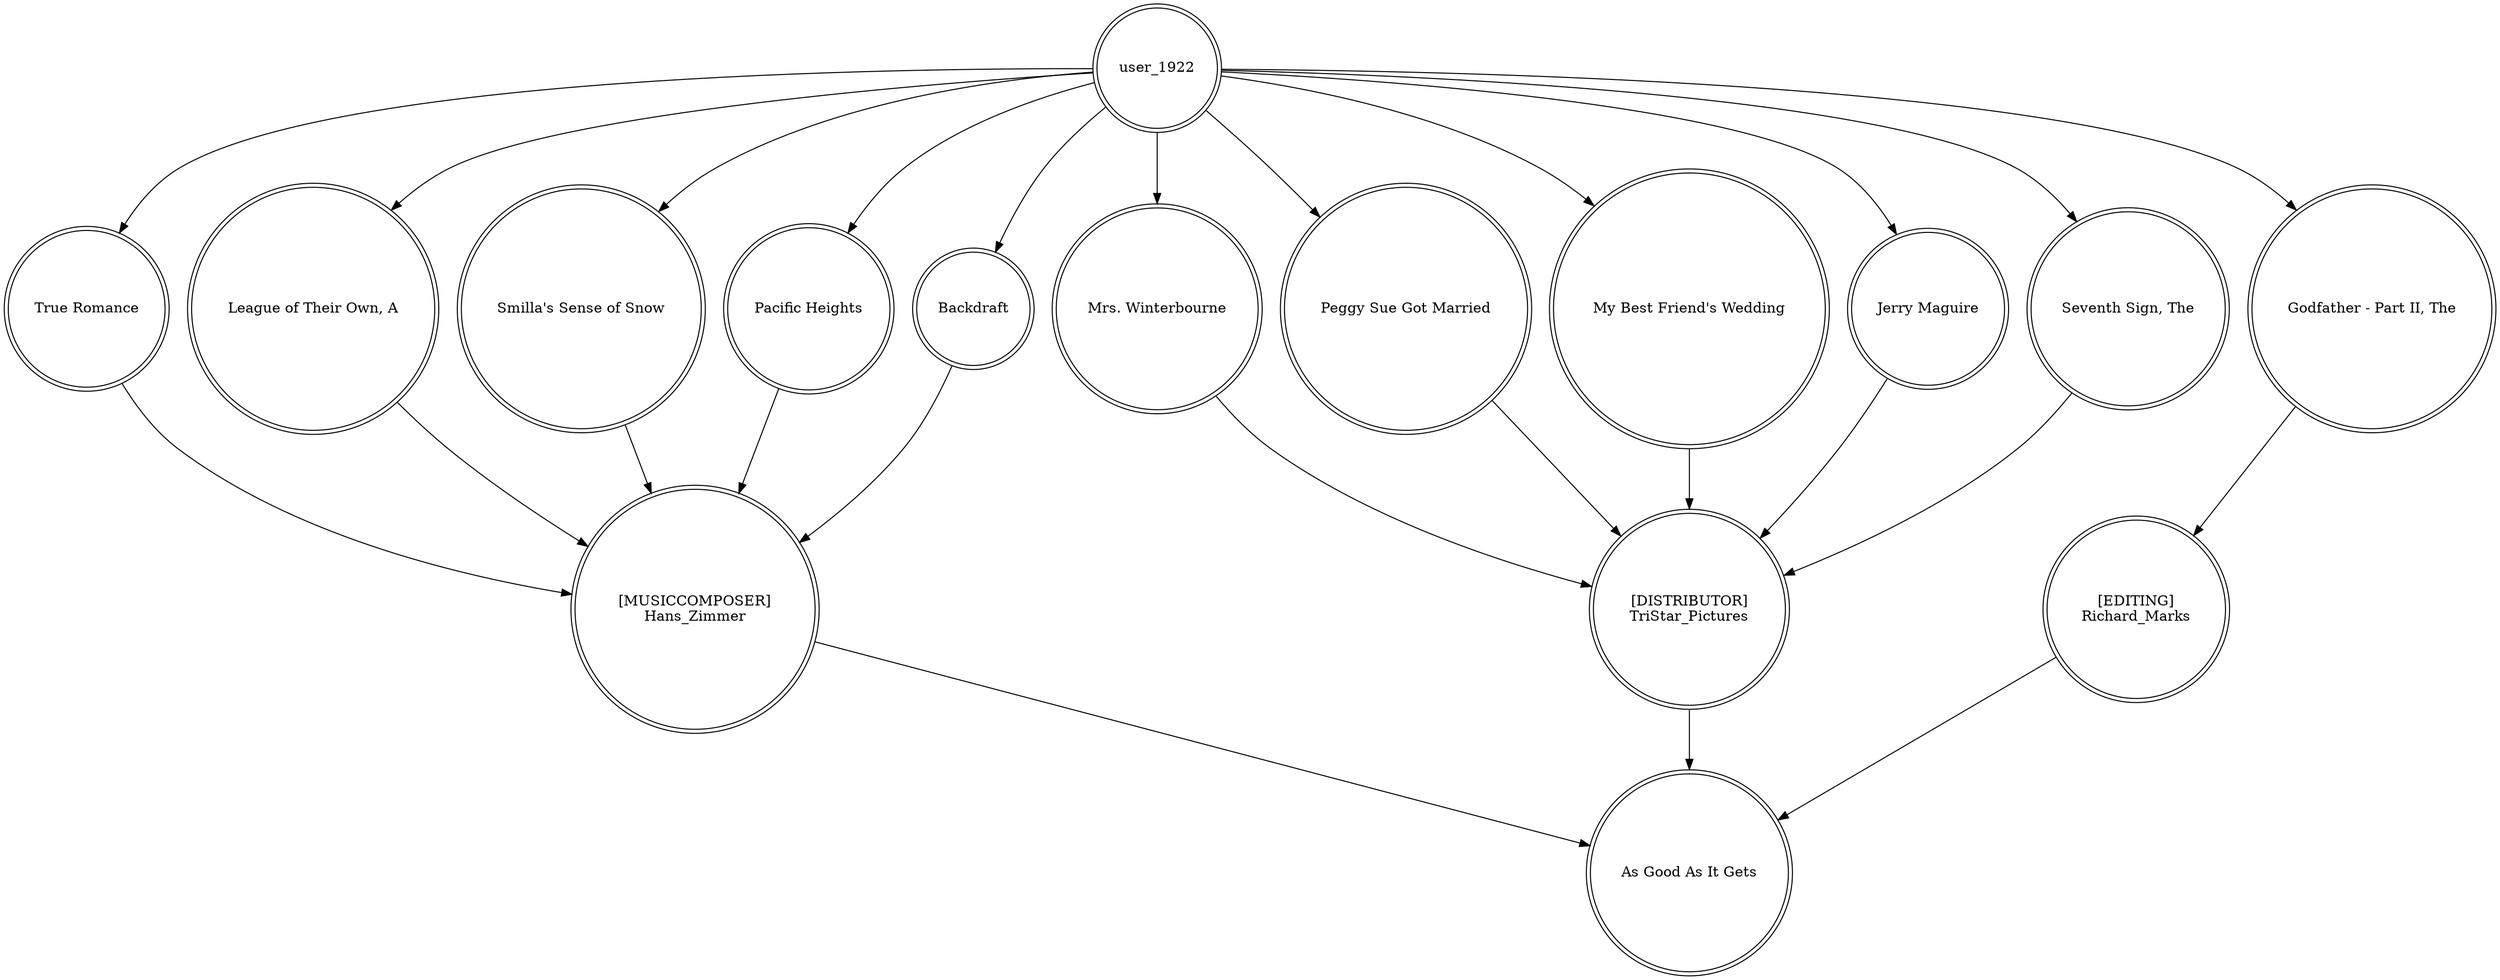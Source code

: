 digraph finite_state_machine {
	node [shape=doublecircle]
	user_1922 -> "Mrs. Winterbourne"
	user_1922 -> "True Romance"
	"League of Their Own, A" -> "[MUSICCOMPOSER]
Hans_Zimmer"
	"True Romance" -> "[MUSICCOMPOSER]
Hans_Zimmer"
	user_1922 -> "Smilla's Sense of Snow"
	user_1922 -> "League of Their Own, A"
	"Smilla's Sense of Snow" -> "[MUSICCOMPOSER]
Hans_Zimmer"
	"Godfather - Part II, The" -> "[EDITING]
Richard_Marks"
	"[DISTRIBUTOR]
TriStar_Pictures" -> "As Good As It Gets"
	"Peggy Sue Got Married" -> "[DISTRIBUTOR]
TriStar_Pictures"
	user_1922 -> "My Best Friend's Wedding"
	user_1922 -> "Godfather - Part II, The"
	"Mrs. Winterbourne" -> "[DISTRIBUTOR]
TriStar_Pictures"
	"[EDITING]
Richard_Marks" -> "As Good As It Gets"
	user_1922 -> "Jerry Maguire"
	"Pacific Heights" -> "[MUSICCOMPOSER]
Hans_Zimmer"
	"Jerry Maguire" -> "[DISTRIBUTOR]
TriStar_Pictures"
	user_1922 -> Backdraft
	"[MUSICCOMPOSER]
Hans_Zimmer" -> "As Good As It Gets"
	Backdraft -> "[MUSICCOMPOSER]
Hans_Zimmer"
	user_1922 -> "Peggy Sue Got Married"
	user_1922 -> "Pacific Heights"
	"My Best Friend's Wedding" -> "[DISTRIBUTOR]
TriStar_Pictures"
	"Seventh Sign, The" -> "[DISTRIBUTOR]
TriStar_Pictures"
	user_1922 -> "Seventh Sign, The"
}
